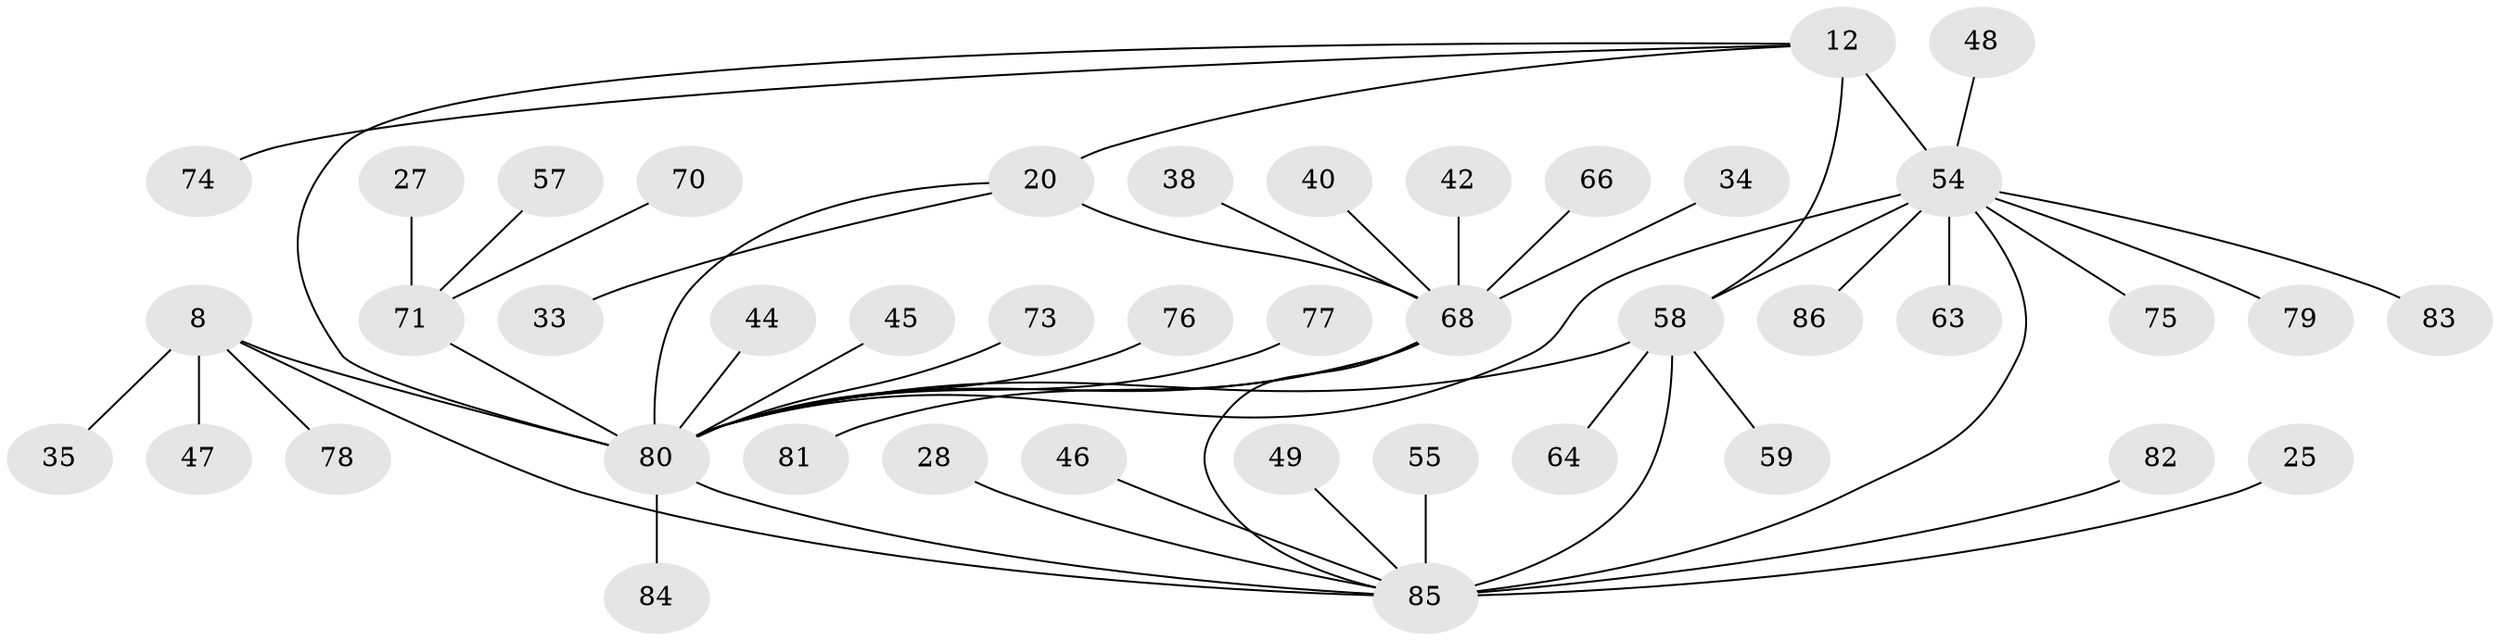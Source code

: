 // original degree distribution, {5: 0.046511627906976744, 9: 0.011627906976744186, 7: 0.05813953488372093, 10: 0.023255813953488372, 4: 0.05813953488372093, 11: 0.011627906976744186, 6: 0.023255813953488372, 8: 0.03488372093023256, 1: 0.5581395348837209, 3: 0.03488372093023256, 2: 0.13953488372093023}
// Generated by graph-tools (version 1.1) at 2025/55/03/09/25 04:55:05]
// undirected, 43 vertices, 51 edges
graph export_dot {
graph [start="1"]
  node [color=gray90,style=filled];
  8 [super="+5"];
  12 [super="+10"];
  20 [super="+19"];
  25;
  27;
  28;
  33;
  34;
  35;
  38;
  40;
  42;
  44;
  45;
  46;
  47;
  48;
  49;
  54 [super="+39"];
  55;
  57 [super="+37+50"];
  58 [super="+3"];
  59 [super="+43"];
  63;
  64;
  66 [super="+61"];
  68 [super="+18"];
  70;
  71 [super="+13"];
  73;
  74;
  75;
  76 [super="+56"];
  77;
  78;
  79;
  80 [super="+32+69+7+67"];
  81;
  82;
  83;
  84;
  85 [super="+65+21+72"];
  86;
  8 -- 35;
  8 -- 78;
  8 -- 47;
  8 -- 85;
  8 -- 80 [weight=4];
  12 -- 20;
  12 -- 74;
  12 -- 80;
  12 -- 58;
  12 -- 54 [weight=4];
  20 -- 33;
  20 -- 68 [weight=4];
  20 -- 80;
  25 -- 85;
  27 -- 71;
  28 -- 85;
  34 -- 68;
  38 -- 68;
  40 -- 68;
  42 -- 68;
  44 -- 80;
  45 -- 80;
  46 -- 85;
  48 -- 54;
  49 -- 85;
  54 -- 58;
  54 -- 75;
  54 -- 79;
  54 -- 80;
  54 -- 83;
  54 -- 85;
  54 -- 86;
  54 -- 63;
  55 -- 85;
  57 -- 71;
  58 -- 80 [weight=2];
  58 -- 64;
  58 -- 85 [weight=4];
  58 -- 59;
  66 -- 68;
  68 -- 80 [weight=2];
  68 -- 81;
  68 -- 85;
  70 -- 71;
  71 -- 80 [weight=7];
  73 -- 80;
  76 -- 80;
  77 -- 80;
  80 -- 85 [weight=2];
  80 -- 84;
  82 -- 85;
}
